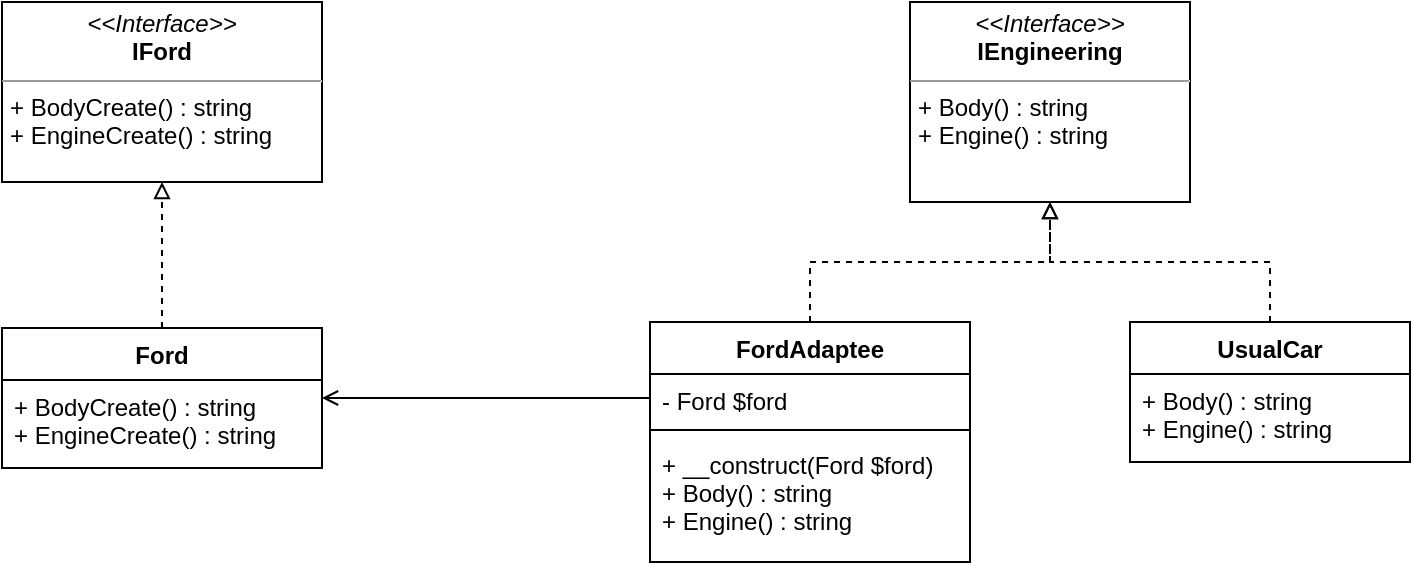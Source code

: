 <mxfile version="13.9.9" type="device"><diagram id="jx2EfRtZeSd8v4hjuF1u" name="Страница 1"><mxGraphModel dx="1038" dy="607" grid="1" gridSize="10" guides="1" tooltips="1" connect="1" arrows="1" fold="1" page="1" pageScale="1" pageWidth="827" pageHeight="1169" math="0" shadow="0"><root><mxCell id="0"/><mxCell id="1" parent="0"/><mxCell id="OU8eb62ho0mXyzi672kf-1" value="&lt;p style=&quot;margin: 0px ; margin-top: 4px ; text-align: center&quot;&gt;&lt;i&gt;&amp;lt;&amp;lt;Interface&amp;gt;&amp;gt;&lt;/i&gt;&lt;br&gt;&lt;b&gt;IEngineering&lt;/b&gt;&lt;/p&gt;&lt;hr size=&quot;1&quot;&gt;&lt;p style=&quot;margin: 0px ; margin-left: 4px&quot;&gt;+ Body() : string&lt;br&gt;&lt;/p&gt;&lt;p style=&quot;margin: 0px ; margin-left: 4px&quot;&gt;+ Engine() : string&lt;/p&gt;" style="verticalAlign=top;align=left;overflow=fill;fontSize=12;fontFamily=Helvetica;html=1;" vertex="1" parent="1"><mxGeometry x="544" y="80" width="140" height="100" as="geometry"/></mxCell><mxCell id="OU8eb62ho0mXyzi672kf-2" value="&lt;p style=&quot;margin: 0px ; margin-top: 4px ; text-align: center&quot;&gt;&lt;i&gt;&amp;lt;&amp;lt;Interface&amp;gt;&amp;gt;&lt;/i&gt;&lt;br&gt;&lt;b&gt;IFord&lt;/b&gt;&lt;/p&gt;&lt;hr size=&quot;1&quot;&gt;&lt;p style=&quot;margin: 0px ; margin-left: 4px&quot;&gt;+ BodyCreate() : string&lt;/p&gt;&lt;p style=&quot;margin: 0px ; margin-left: 4px&quot;&gt;+ EngineCreate() : string&lt;/p&gt;" style="verticalAlign=top;align=left;overflow=fill;fontSize=12;fontFamily=Helvetica;html=1;" vertex="1" parent="1"><mxGeometry x="90" y="80" width="160" height="90" as="geometry"/></mxCell><mxCell id="OU8eb62ho0mXyzi672kf-15" style="edgeStyle=orthogonalEdgeStyle;rounded=0;orthogonalLoop=1;jettySize=auto;html=1;dashed=1;endArrow=block;endFill=0;" edge="1" parent="1" source="OU8eb62ho0mXyzi672kf-3" target="OU8eb62ho0mXyzi672kf-1"><mxGeometry relative="1" as="geometry"/></mxCell><mxCell id="OU8eb62ho0mXyzi672kf-3" value="UsualCar" style="swimlane;fontStyle=1;align=center;verticalAlign=top;childLayout=stackLayout;horizontal=1;startSize=26;horizontalStack=0;resizeParent=1;resizeParentMax=0;resizeLast=0;collapsible=1;marginBottom=0;" vertex="1" parent="1"><mxGeometry x="654" y="240" width="140" height="70" as="geometry"/></mxCell><mxCell id="OU8eb62ho0mXyzi672kf-4" value="+ Body() : string&#10;+ Engine() : string" style="text;strokeColor=none;fillColor=none;align=left;verticalAlign=top;spacingLeft=4;spacingRight=4;overflow=hidden;rotatable=0;points=[[0,0.5],[1,0.5]];portConstraint=eastwest;" vertex="1" parent="OU8eb62ho0mXyzi672kf-3"><mxGeometry y="26" width="140" height="44" as="geometry"/></mxCell><mxCell id="OU8eb62ho0mXyzi672kf-17" style="edgeStyle=orthogonalEdgeStyle;rounded=0;orthogonalLoop=1;jettySize=auto;html=1;dashed=1;endArrow=block;endFill=0;" edge="1" parent="1" source="OU8eb62ho0mXyzi672kf-7" target="OU8eb62ho0mXyzi672kf-2"><mxGeometry relative="1" as="geometry"/></mxCell><mxCell id="OU8eb62ho0mXyzi672kf-7" value="Ford" style="swimlane;fontStyle=1;align=center;verticalAlign=top;childLayout=stackLayout;horizontal=1;startSize=26;horizontalStack=0;resizeParent=1;resizeParentMax=0;resizeLast=0;collapsible=1;marginBottom=0;" vertex="1" parent="1"><mxGeometry x="90" y="243" width="160" height="70" as="geometry"/></mxCell><mxCell id="OU8eb62ho0mXyzi672kf-8" value="+ BodyCreate() : string&#10;+ EngineCreate() : string" style="text;strokeColor=none;fillColor=none;align=left;verticalAlign=top;spacingLeft=4;spacingRight=4;overflow=hidden;rotatable=0;points=[[0,0.5],[1,0.5]];portConstraint=eastwest;" vertex="1" parent="OU8eb62ho0mXyzi672kf-7"><mxGeometry y="26" width="160" height="44" as="geometry"/></mxCell><mxCell id="OU8eb62ho0mXyzi672kf-16" style="edgeStyle=orthogonalEdgeStyle;rounded=0;orthogonalLoop=1;jettySize=auto;html=1;dashed=1;endArrow=block;endFill=0;" edge="1" parent="1" source="OU8eb62ho0mXyzi672kf-11"><mxGeometry relative="1" as="geometry"><mxPoint x="614" y="180" as="targetPoint"/><Array as="points"><mxPoint x="494" y="210"/><mxPoint x="614" y="210"/></Array></mxGeometry></mxCell><mxCell id="OU8eb62ho0mXyzi672kf-11" value="FordAdaptee" style="swimlane;fontStyle=1;align=center;verticalAlign=top;childLayout=stackLayout;horizontal=1;startSize=26;horizontalStack=0;resizeParent=1;resizeParentMax=0;resizeLast=0;collapsible=1;marginBottom=0;" vertex="1" parent="1"><mxGeometry x="414" y="240" width="160" height="120" as="geometry"/></mxCell><mxCell id="OU8eb62ho0mXyzi672kf-12" value="- Ford $ford" style="text;strokeColor=none;fillColor=none;align=left;verticalAlign=top;spacingLeft=4;spacingRight=4;overflow=hidden;rotatable=0;points=[[0,0.5],[1,0.5]];portConstraint=eastwest;" vertex="1" parent="OU8eb62ho0mXyzi672kf-11"><mxGeometry y="26" width="160" height="24" as="geometry"/></mxCell><mxCell id="OU8eb62ho0mXyzi672kf-13" value="" style="line;strokeWidth=1;fillColor=none;align=left;verticalAlign=middle;spacingTop=-1;spacingLeft=3;spacingRight=3;rotatable=0;labelPosition=right;points=[];portConstraint=eastwest;" vertex="1" parent="OU8eb62ho0mXyzi672kf-11"><mxGeometry y="50" width="160" height="8" as="geometry"/></mxCell><mxCell id="OU8eb62ho0mXyzi672kf-14" value="+ __construct(Ford $ford)&#10;+ Body() : string&#10;+ Engine() : string" style="text;strokeColor=none;fillColor=none;align=left;verticalAlign=top;spacingLeft=4;spacingRight=4;overflow=hidden;rotatable=0;points=[[0,0.5],[1,0.5]];portConstraint=eastwest;" vertex="1" parent="OU8eb62ho0mXyzi672kf-11"><mxGeometry y="58" width="160" height="62" as="geometry"/></mxCell><mxCell id="OU8eb62ho0mXyzi672kf-19" style="edgeStyle=orthogonalEdgeStyle;rounded=0;orthogonalLoop=1;jettySize=auto;html=1;endArrow=open;endFill=0;" edge="1" parent="1" source="OU8eb62ho0mXyzi672kf-12" target="OU8eb62ho0mXyzi672kf-7"><mxGeometry relative="1" as="geometry"/></mxCell></root></mxGraphModel></diagram></mxfile>